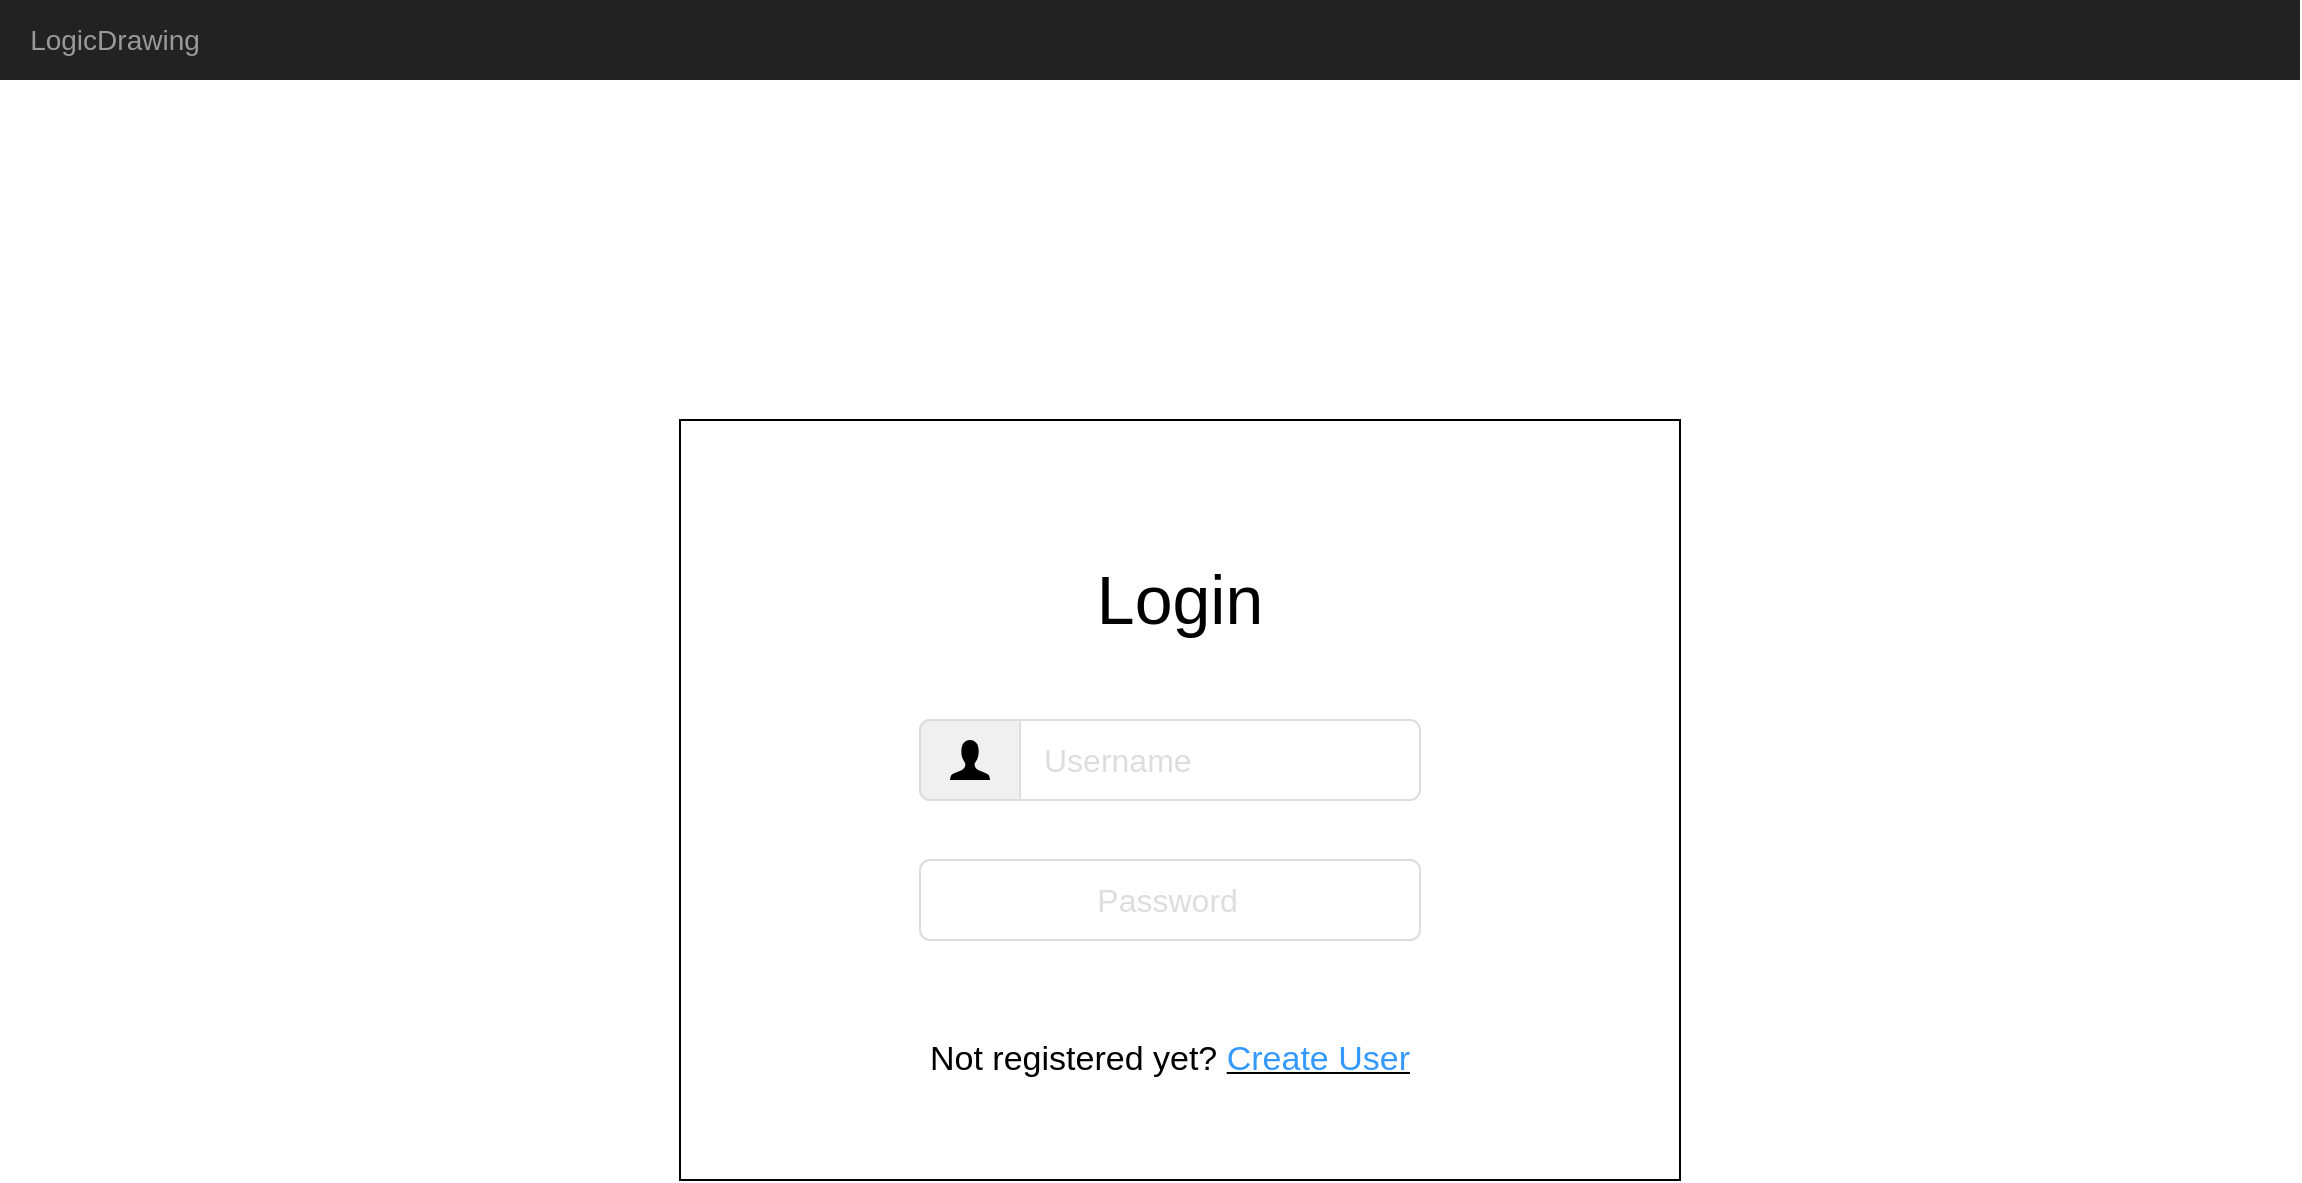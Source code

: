 <mxfile version="10.5.7" type="device"><diagram name="Page-1" id="c9db0220-8083-56f3-ca83-edcdcd058819"><mxGraphModel dx="1654" dy="1037" grid="1" gridSize="10" guides="1" tooltips="1" connect="1" arrows="1" fold="1" page="1" pageScale="1.5" pageWidth="826" pageHeight="1169" background="#ffffff" math="0" shadow="0"><root><mxCell id="0" style=";html=1;"/><mxCell id="1" style=";html=1;" parent="0"/><mxCell id="mYBAm2hQ0ZMVBnW-Ad4m-15" value="" style="rounded=0;whiteSpace=wrap;html=1;fontSize=34;" vertex="1" parent="1"><mxGeometry x="380" y="280" width="500" height="380" as="geometry"/></mxCell><mxCell id="mYBAm2hQ0ZMVBnW-Ad4m-1" value="" style="html=1;shadow=0;dashed=0;shape=mxgraph.bootstrap.rect;fillColor=#222222;strokeColor=none;whiteSpace=wrap;rounded=0;fontSize=12;fontColor=#000000;align=center;" vertex="1" parent="1"><mxGeometry x="40" y="70" width="1150" height="40" as="geometry"/></mxCell><mxCell id="mYBAm2hQ0ZMVBnW-Ad4m-2" value="LogicDrawing" style="html=1;shadow=0;dashed=0;fillColor=none;strokeColor=none;shape=mxgraph.bootstrap.rect;fontColor=#999999;fontSize=14;whiteSpace=wrap;" vertex="1" parent="mYBAm2hQ0ZMVBnW-Ad4m-1"><mxGeometry width="115" height="40" as="geometry"/></mxCell><mxCell id="mYBAm2hQ0ZMVBnW-Ad4m-7" value="Username" style="html=1;shadow=0;dashed=0;shape=mxgraph.bootstrap.rrect;rSize=5;strokeColor=#dddddd;fillColor=#ffffff;spacingLeft=60;fontSize=16;align=left;fontColor=#dddddd;whiteSpace=wrap;" vertex="1" parent="1"><mxGeometry x="500" y="430" width="250" height="40" as="geometry"/></mxCell><mxCell id="mYBAm2hQ0ZMVBnW-Ad4m-8" value="" style="html=1;shadow=0;dashed=0;shape=mxgraph.bootstrap.leftButton;rSize=5;strokeColor=#dddddd;fillColor=#f0f0f0;whiteSpace=wrap;resizeHeight=1;" vertex="1" parent="mYBAm2hQ0ZMVBnW-Ad4m-7"><mxGeometry width="50" height="40" relative="1" as="geometry"/></mxCell><mxCell id="mYBAm2hQ0ZMVBnW-Ad4m-9" value="" style="html=1;shadow=0;dashed=0;shape=mxgraph.bootstrap.user;rSize=5;strokeColor=none;fillColor=#000000;" vertex="1" parent="mYBAm2hQ0ZMVBnW-Ad4m-8"><mxGeometry x="0.5" y="0.5" width="20" height="20" relative="1" as="geometry"><mxPoint x="-10" y="-10" as="offset"/></mxGeometry></mxCell><mxCell id="mYBAm2hQ0ZMVBnW-Ad4m-10" value="&amp;nbsp; &amp;nbsp; &amp;nbsp; Password" style="html=1;shadow=0;dashed=0;shape=mxgraph.bootstrap.rrect;rSize=5;strokeColor=#dddddd;fillColor=#ffffff;spacingLeft=60;fontSize=16;align=left;fontColor=#dddddd;whiteSpace=wrap;" vertex="1" parent="1"><mxGeometry x="500" y="500" width="250" height="40" as="geometry"/></mxCell><mxCell id="mYBAm2hQ0ZMVBnW-Ad4m-13" value="Login" style="text;html=1;strokeColor=none;fillColor=none;align=center;verticalAlign=middle;whiteSpace=wrap;rounded=0;fontSize=34;" vertex="1" parent="1"><mxGeometry x="610" y="360" width="40" height="20" as="geometry"/></mxCell><mxCell id="mYBAm2hQ0ZMVBnW-Ad4m-18" value="Not registered yet? &lt;u&gt;&lt;font color=&quot;#3399ff&quot;&gt;Create User&lt;/font&gt;&lt;/u&gt;" style="text;html=1;strokeColor=none;fillColor=none;align=center;verticalAlign=middle;whiteSpace=wrap;rounded=0;fontSize=17;" vertex="1" parent="1"><mxGeometry x="450" y="590" width="350" height="20" as="geometry"/></mxCell></root></mxGraphModel></diagram></mxfile>